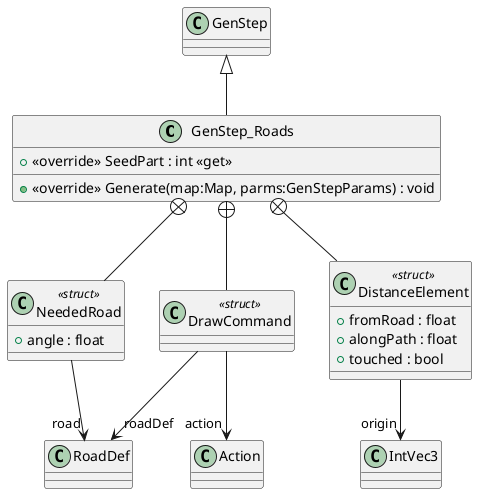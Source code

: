 @startuml
class GenStep_Roads {
    + <<override>> SeedPart : int <<get>>
    + <<override>> Generate(map:Map, parms:GenStepParams) : void
}
class NeededRoad <<struct>> {
    + angle : float
}
class DrawCommand <<struct>> {
}
class DistanceElement <<struct>> {
    + fromRoad : float
    + alongPath : float
    + touched : bool
}
GenStep <|-- GenStep_Roads
GenStep_Roads +-- NeededRoad
NeededRoad --> "road" RoadDef
GenStep_Roads +-- DrawCommand
DrawCommand --> "roadDef" RoadDef
DrawCommand --> "action" Action
GenStep_Roads +-- DistanceElement
DistanceElement --> "origin" IntVec3
@enduml
